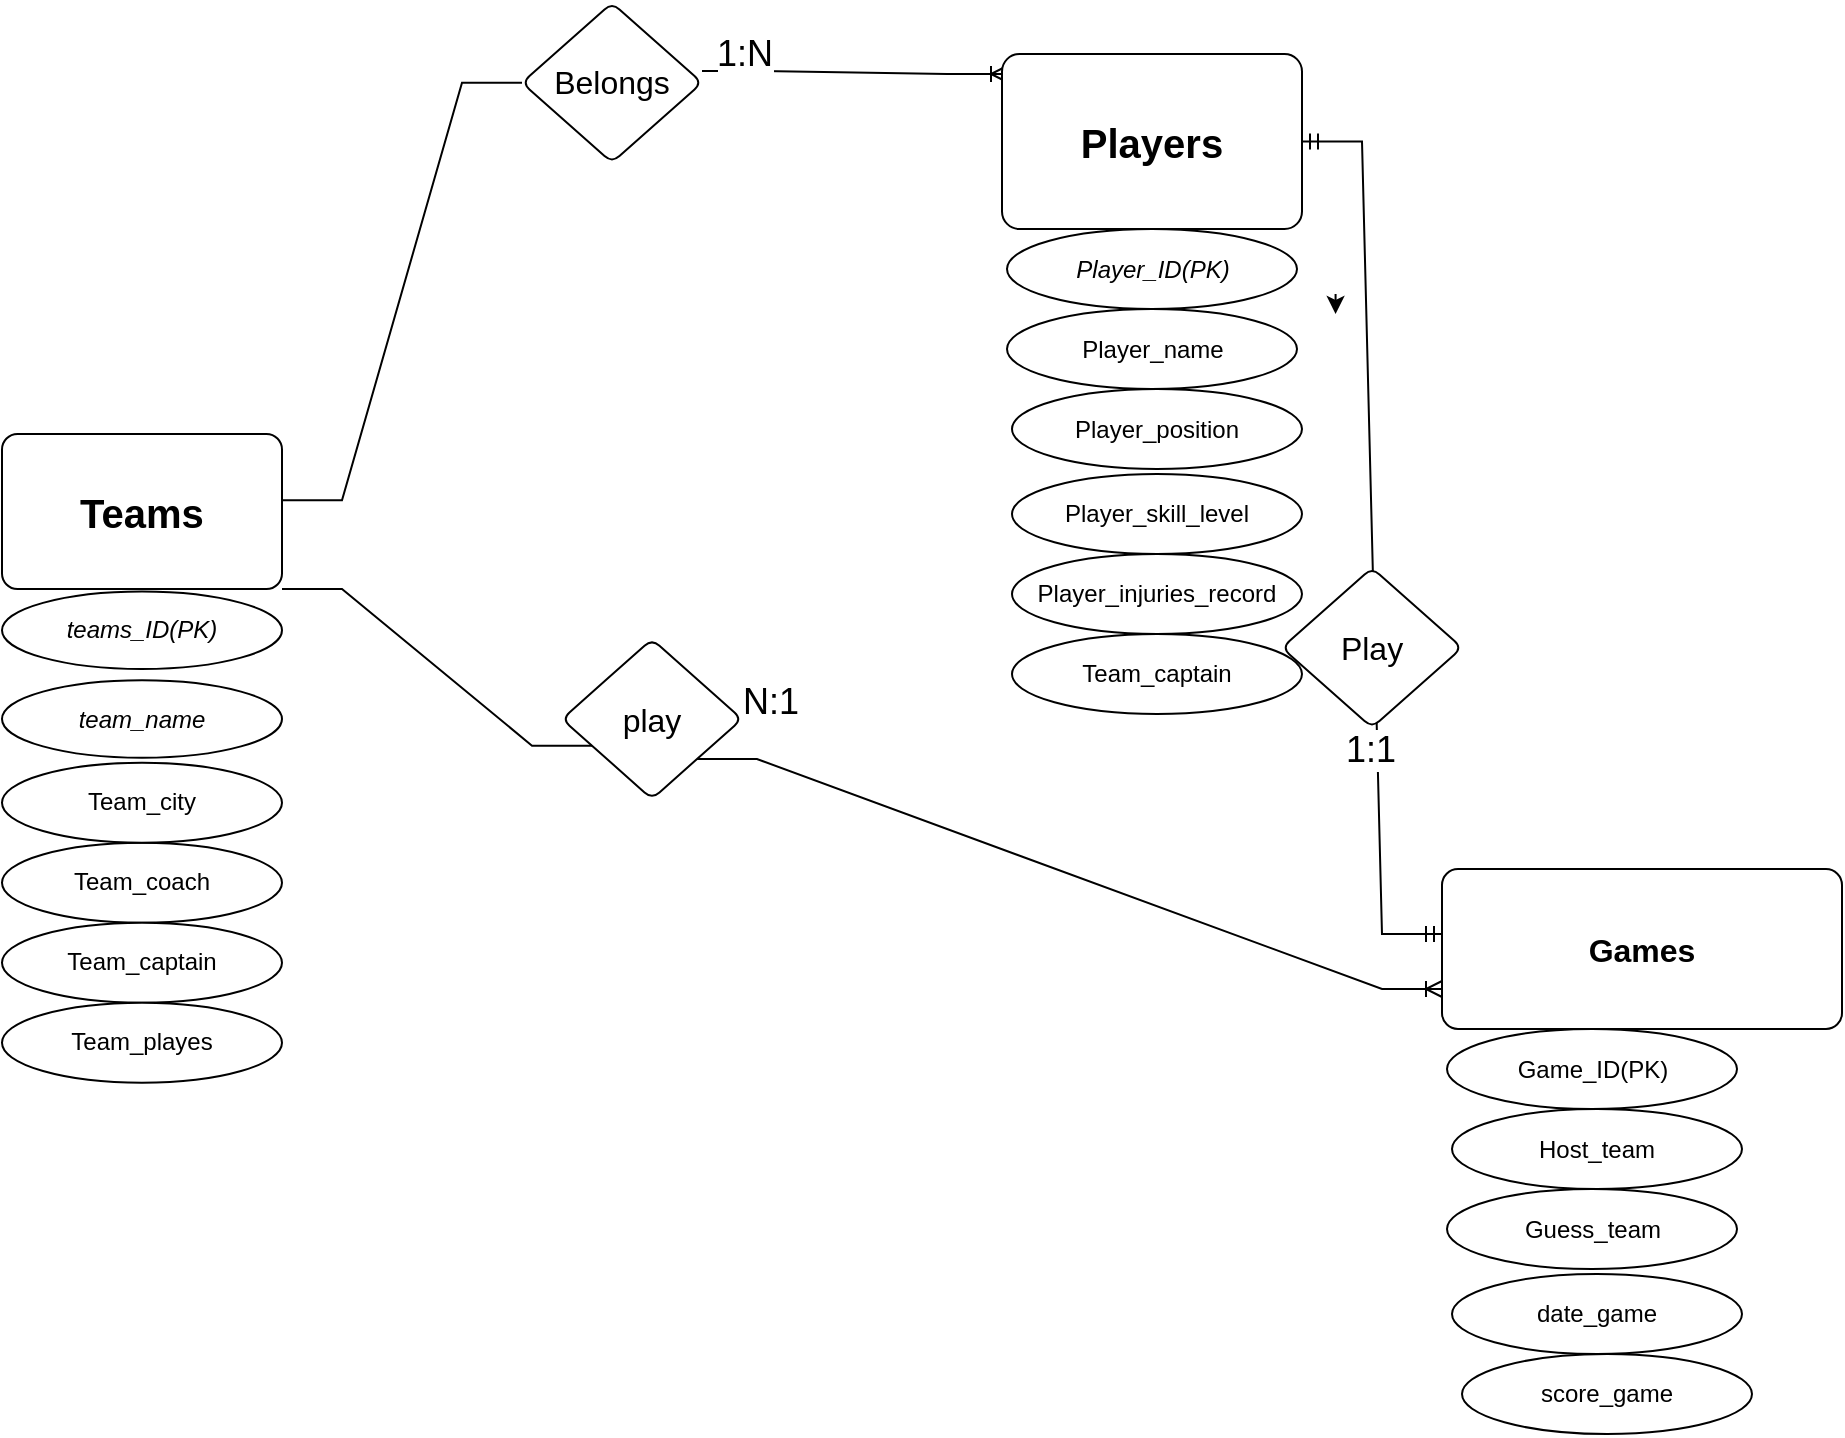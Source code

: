 <mxfile version="15.5.8" type="github">
  <diagram id="qZrn3YSUSXq9uKFyzV25" name="Page-1">
    <mxGraphModel dx="1424" dy="714" grid="1" gridSize="10" guides="1" tooltips="1" connect="1" arrows="1" fold="1" page="1" pageScale="1" pageWidth="1600" pageHeight="900" math="0" shadow="0">
      <root>
        <mxCell id="0" />
        <mxCell id="1" parent="0" />
        <mxCell id="DP_lbnYN4fehaaFwYtT6-1" value="" style="edgeStyle=entityRelationEdgeStyle;fontSize=12;html=1;endArrow=ERoneToMany;rounded=0;fontColor=none;exitX=1;exitY=0.427;exitDx=0;exitDy=0;exitPerimeter=0;startArrow=none;" edge="1" parent="1" source="DP_lbnYN4fehaaFwYtT6-38">
          <mxGeometry width="100" height="100" relative="1" as="geometry">
            <mxPoint x="212.5" y="100" as="sourcePoint" />
            <mxPoint x="802.5" y="100" as="targetPoint" />
          </mxGeometry>
        </mxCell>
        <mxCell id="DP_lbnYN4fehaaFwYtT6-3" style="edgeStyle=orthogonalEdgeStyle;rounded=0;orthogonalLoop=1;jettySize=auto;html=1;exitX=0.5;exitY=1;exitDx=0;exitDy=0;" edge="1" parent="1">
          <mxGeometry relative="1" as="geometry">
            <mxPoint x="909" y="125" as="sourcePoint" />
            <mxPoint x="909" y="125" as="targetPoint" />
          </mxGeometry>
        </mxCell>
        <mxCell id="DP_lbnYN4fehaaFwYtT6-4" value="&lt;b&gt;&lt;font style=&quot;font-size: 20px&quot;&gt;Teams&lt;/font&gt;&lt;/b&gt;" style="rounded=1;arcSize=10;whiteSpace=wrap;html=1;align=center;" vertex="1" parent="1">
          <mxGeometry x="300" y="280" width="140" height="77.5" as="geometry" />
        </mxCell>
        <mxCell id="DP_lbnYN4fehaaFwYtT6-5" value="&lt;i&gt;team_name&lt;/i&gt;" style="ellipse;whiteSpace=wrap;html=1;align=center;" vertex="1" parent="1">
          <mxGeometry x="300" y="403.13" width="140" height="38.75" as="geometry" />
        </mxCell>
        <mxCell id="DP_lbnYN4fehaaFwYtT6-6" value="Team_coach" style="ellipse;whiteSpace=wrap;html=1;align=center;" vertex="1" parent="1">
          <mxGeometry x="300" y="484.38" width="140" height="40" as="geometry" />
        </mxCell>
        <mxCell id="DP_lbnYN4fehaaFwYtT6-7" value="Team_city" style="ellipse;whiteSpace=wrap;html=1;align=center;" vertex="1" parent="1">
          <mxGeometry x="300" y="444.38" width="140" height="40" as="geometry" />
        </mxCell>
        <mxCell id="DP_lbnYN4fehaaFwYtT6-8" value="Team_captain" style="ellipse;whiteSpace=wrap;html=1;align=center;" vertex="1" parent="1">
          <mxGeometry x="300" y="524.38" width="140" height="40" as="geometry" />
        </mxCell>
        <mxCell id="DP_lbnYN4fehaaFwYtT6-9" value="Team_playes" style="ellipse;whiteSpace=wrap;html=1;align=center;" vertex="1" parent="1">
          <mxGeometry x="300" y="564.38" width="140" height="40" as="geometry" />
        </mxCell>
        <mxCell id="DP_lbnYN4fehaaFwYtT6-13" value="Host_team" style="ellipse;whiteSpace=wrap;html=1;align=center;" vertex="1" parent="1">
          <mxGeometry x="1025" y="617.5" width="145" height="40" as="geometry" />
        </mxCell>
        <mxCell id="DP_lbnYN4fehaaFwYtT6-15" value="Game_ID(PK)" style="ellipse;whiteSpace=wrap;html=1;align=center;" vertex="1" parent="1">
          <mxGeometry x="1022.5" y="577.5" width="145" height="40" as="geometry" />
        </mxCell>
        <mxCell id="DP_lbnYN4fehaaFwYtT6-20" value="&lt;b&gt;&lt;font style=&quot;font-size: 16px&quot;&gt;Games&lt;/font&gt;&lt;/b&gt;" style="rounded=1;arcSize=10;whiteSpace=wrap;html=1;align=center;" vertex="1" parent="1">
          <mxGeometry x="1020" y="497.5" width="200" height="80" as="geometry" />
        </mxCell>
        <mxCell id="DP_lbnYN4fehaaFwYtT6-21" value="Guess_team" style="ellipse;whiteSpace=wrap;html=1;align=center;" vertex="1" parent="1">
          <mxGeometry x="1022.5" y="657.5" width="145" height="40" as="geometry" />
        </mxCell>
        <mxCell id="DP_lbnYN4fehaaFwYtT6-22" value="&lt;b&gt;&lt;font style=&quot;font-size: 20px&quot;&gt;Players&lt;/font&gt;&lt;/b&gt;" style="rounded=1;arcSize=10;whiteSpace=wrap;html=1;align=center;" vertex="1" parent="1">
          <mxGeometry x="800" y="90" width="150" height="87.5" as="geometry" />
        </mxCell>
        <mxCell id="DP_lbnYN4fehaaFwYtT6-23" value="Player_name" style="ellipse;whiteSpace=wrap;html=1;align=center;" vertex="1" parent="1">
          <mxGeometry x="802.5" y="217.5" width="145" height="40" as="geometry" />
        </mxCell>
        <mxCell id="DP_lbnYN4fehaaFwYtT6-24" value="&lt;i&gt;Player_ID(PK)&lt;/i&gt;" style="ellipse;whiteSpace=wrap;html=1;align=center;" vertex="1" parent="1">
          <mxGeometry x="802.5" y="177.5" width="145" height="40" as="geometry" />
        </mxCell>
        <mxCell id="DP_lbnYN4fehaaFwYtT6-25" value="Player_position" style="ellipse;whiteSpace=wrap;html=1;align=center;" vertex="1" parent="1">
          <mxGeometry x="805" y="257.5" width="145" height="40" as="geometry" />
        </mxCell>
        <mxCell id="DP_lbnYN4fehaaFwYtT6-26" style="edgeStyle=orthogonalEdgeStyle;rounded=0;orthogonalLoop=1;jettySize=auto;html=1;exitX=0;exitY=0.5;exitDx=0;exitDy=0;entryX=0;entryY=0.75;entryDx=0;entryDy=0;" edge="1" parent="1">
          <mxGeometry relative="1" as="geometry">
            <mxPoint x="966.79" y="210" as="sourcePoint" />
            <mxPoint x="966.79" y="220" as="targetPoint" />
          </mxGeometry>
        </mxCell>
        <mxCell id="DP_lbnYN4fehaaFwYtT6-35" value="" style="edgeStyle=entityRelationEdgeStyle;fontSize=12;html=1;endArrow=ERmandOne;startArrow=ERmandOne;rounded=0;fontColor=none;exitX=1;exitY=0.5;exitDx=0;exitDy=0;" edge="1" parent="1" source="DP_lbnYN4fehaaFwYtT6-22">
          <mxGeometry width="100" height="100" relative="1" as="geometry">
            <mxPoint x="1170" y="306.87" as="sourcePoint" />
            <mxPoint x="1020" y="530" as="targetPoint" />
          </mxGeometry>
        </mxCell>
        <mxCell id="DP_lbnYN4fehaaFwYtT6-36" value="1:1" style="edgeLabel;html=1;align=center;verticalAlign=middle;resizable=0;points=[];fontSize=18;fontColor=none;" vertex="1" connectable="0" parent="DP_lbnYN4fehaaFwYtT6-35">
          <mxGeometry x="0.433" y="-2" relative="1" as="geometry">
            <mxPoint x="-2" y="7" as="offset" />
          </mxGeometry>
        </mxCell>
        <mxCell id="DP_lbnYN4fehaaFwYtT6-37" value="&lt;font style=&quot;font-size: 16px&quot;&gt;Play&lt;/font&gt;" style="rhombus;whiteSpace=wrap;html=1;rounded=1;arcSize=10;" vertex="1" parent="1">
          <mxGeometry x="940" y="346.87" width="90" height="80" as="geometry" />
        </mxCell>
        <mxCell id="DP_lbnYN4fehaaFwYtT6-39" value="&lt;i&gt;teams_ID(PK)&lt;/i&gt;" style="ellipse;whiteSpace=wrap;html=1;align=center;" vertex="1" parent="1">
          <mxGeometry x="300" y="358.75" width="140" height="38.75" as="geometry" />
        </mxCell>
        <mxCell id="DP_lbnYN4fehaaFwYtT6-40" value="Player_skill_level" style="ellipse;whiteSpace=wrap;html=1;align=center;" vertex="1" parent="1">
          <mxGeometry x="805" y="300" width="145" height="40" as="geometry" />
        </mxCell>
        <mxCell id="DP_lbnYN4fehaaFwYtT6-41" value="Player_injuries_record" style="ellipse;whiteSpace=wrap;html=1;align=center;" vertex="1" parent="1">
          <mxGeometry x="805" y="340" width="145" height="40" as="geometry" />
        </mxCell>
        <mxCell id="DP_lbnYN4fehaaFwYtT6-42" value="date_game" style="ellipse;whiteSpace=wrap;html=1;align=center;" vertex="1" parent="1">
          <mxGeometry x="1025" y="700" width="145" height="40" as="geometry" />
        </mxCell>
        <mxCell id="DP_lbnYN4fehaaFwYtT6-43" value="score_game" style="ellipse;whiteSpace=wrap;html=1;align=center;" vertex="1" parent="1">
          <mxGeometry x="1030" y="740" width="145" height="40" as="geometry" />
        </mxCell>
        <mxCell id="DP_lbnYN4fehaaFwYtT6-38" value="&lt;font style=&quot;font-size: 16px&quot;&gt;Belongs&lt;/font&gt;" style="rhombus;whiteSpace=wrap;html=1;rounded=1;arcSize=10;" vertex="1" parent="1">
          <mxGeometry x="560" y="64.37" width="90" height="80" as="geometry" />
        </mxCell>
        <mxCell id="DP_lbnYN4fehaaFwYtT6-44" value="" style="edgeStyle=entityRelationEdgeStyle;fontSize=12;html=1;endArrow=none;rounded=0;fontColor=none;exitX=1;exitY=0.427;exitDx=0;exitDy=0;exitPerimeter=0;" edge="1" parent="1" source="DP_lbnYN4fehaaFwYtT6-4" target="DP_lbnYN4fehaaFwYtT6-38">
          <mxGeometry width="100" height="100" relative="1" as="geometry">
            <mxPoint x="350.0" y="99.962" as="sourcePoint" />
            <mxPoint x="802.5" y="100" as="targetPoint" />
          </mxGeometry>
        </mxCell>
        <mxCell id="DP_lbnYN4fehaaFwYtT6-45" value="1:N" style="edgeLabel;html=1;align=center;verticalAlign=middle;resizable=0;points=[];fontSize=18;fontColor=none;" vertex="1" connectable="0" parent="DP_lbnYN4fehaaFwYtT6-44">
          <mxGeometry x="-0.07" y="2" relative="1" as="geometry">
            <mxPoint x="175" y="-128" as="offset" />
          </mxGeometry>
        </mxCell>
        <mxCell id="DP_lbnYN4fehaaFwYtT6-46" value="Team_captain" style="ellipse;whiteSpace=wrap;html=1;align=center;" vertex="1" parent="1">
          <mxGeometry x="805" y="380" width="145" height="40" as="geometry" />
        </mxCell>
        <mxCell id="DP_lbnYN4fehaaFwYtT6-47" value="" style="edgeStyle=entityRelationEdgeStyle;fontSize=12;html=1;endArrow=ERoneToMany;rounded=0;exitX=1;exitY=1;exitDx=0;exitDy=0;entryX=0;entryY=0.75;entryDx=0;entryDy=0;startArrow=none;" edge="1" parent="1" source="DP_lbnYN4fehaaFwYtT6-48" target="DP_lbnYN4fehaaFwYtT6-20">
          <mxGeometry width="100" height="100" relative="1" as="geometry">
            <mxPoint x="720" y="664.38" as="sourcePoint" />
            <mxPoint x="820" y="564.38" as="targetPoint" />
          </mxGeometry>
        </mxCell>
        <mxCell id="DP_lbnYN4fehaaFwYtT6-48" value="&lt;span style=&quot;font-size: 16px&quot;&gt;play&lt;/span&gt;" style="rhombus;whiteSpace=wrap;html=1;rounded=1;arcSize=10;" vertex="1" parent="1">
          <mxGeometry x="580" y="382.51" width="90" height="80" as="geometry" />
        </mxCell>
        <mxCell id="DP_lbnYN4fehaaFwYtT6-49" value="" style="edgeStyle=entityRelationEdgeStyle;fontSize=12;html=1;endArrow=none;rounded=0;exitX=1;exitY=1;exitDx=0;exitDy=0;entryX=0;entryY=0.75;entryDx=0;entryDy=0;" edge="1" parent="1" source="DP_lbnYN4fehaaFwYtT6-4" target="DP_lbnYN4fehaaFwYtT6-48">
          <mxGeometry width="100" height="100" relative="1" as="geometry">
            <mxPoint x="440" y="357.5" as="sourcePoint" />
            <mxPoint x="1020" y="557.5" as="targetPoint" />
          </mxGeometry>
        </mxCell>
        <mxCell id="DP_lbnYN4fehaaFwYtT6-50" value="N:1" style="edgeLabel;html=1;align=center;verticalAlign=middle;resizable=0;points=[];fontSize=18;fontColor=none;" vertex="1" connectable="0" parent="1">
          <mxGeometry x="680.218" y="100.128" as="geometry">
            <mxPoint x="4" y="314" as="offset" />
          </mxGeometry>
        </mxCell>
      </root>
    </mxGraphModel>
  </diagram>
</mxfile>
